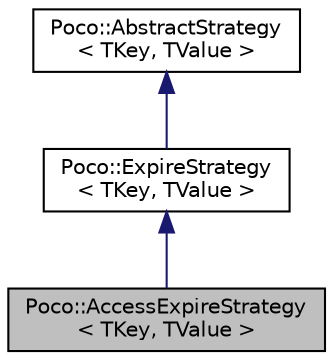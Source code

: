 digraph "Poco::AccessExpireStrategy&lt; TKey, TValue &gt;"
{
 // LATEX_PDF_SIZE
  edge [fontname="Helvetica",fontsize="10",labelfontname="Helvetica",labelfontsize="10"];
  node [fontname="Helvetica",fontsize="10",shape=record];
  Node1 [label="Poco::AccessExpireStrategy\l\< TKey, TValue \>",height=0.2,width=0.4,color="black", fillcolor="grey75", style="filled", fontcolor="black",tooltip="An AccessExpireStrategy implements time and access based expiration of cache entries."];
  Node2 -> Node1 [dir="back",color="midnightblue",fontsize="10",style="solid"];
  Node2 [label="Poco::ExpireStrategy\l\< TKey, TValue \>",height=0.2,width=0.4,color="black", fillcolor="white", style="filled",URL="$classPoco_1_1ExpireStrategy.html",tooltip="An ExpireStrategy implements time based expiration of cache entries."];
  Node3 -> Node2 [dir="back",color="midnightblue",fontsize="10",style="solid"];
  Node3 [label="Poco::AbstractStrategy\l\< TKey, TValue \>",height=0.2,width=0.4,color="black", fillcolor="white", style="filled",URL="$classPoco_1_1AbstractStrategy.html",tooltip="An AbstractStrategy is the interface for all strategies."];
}
